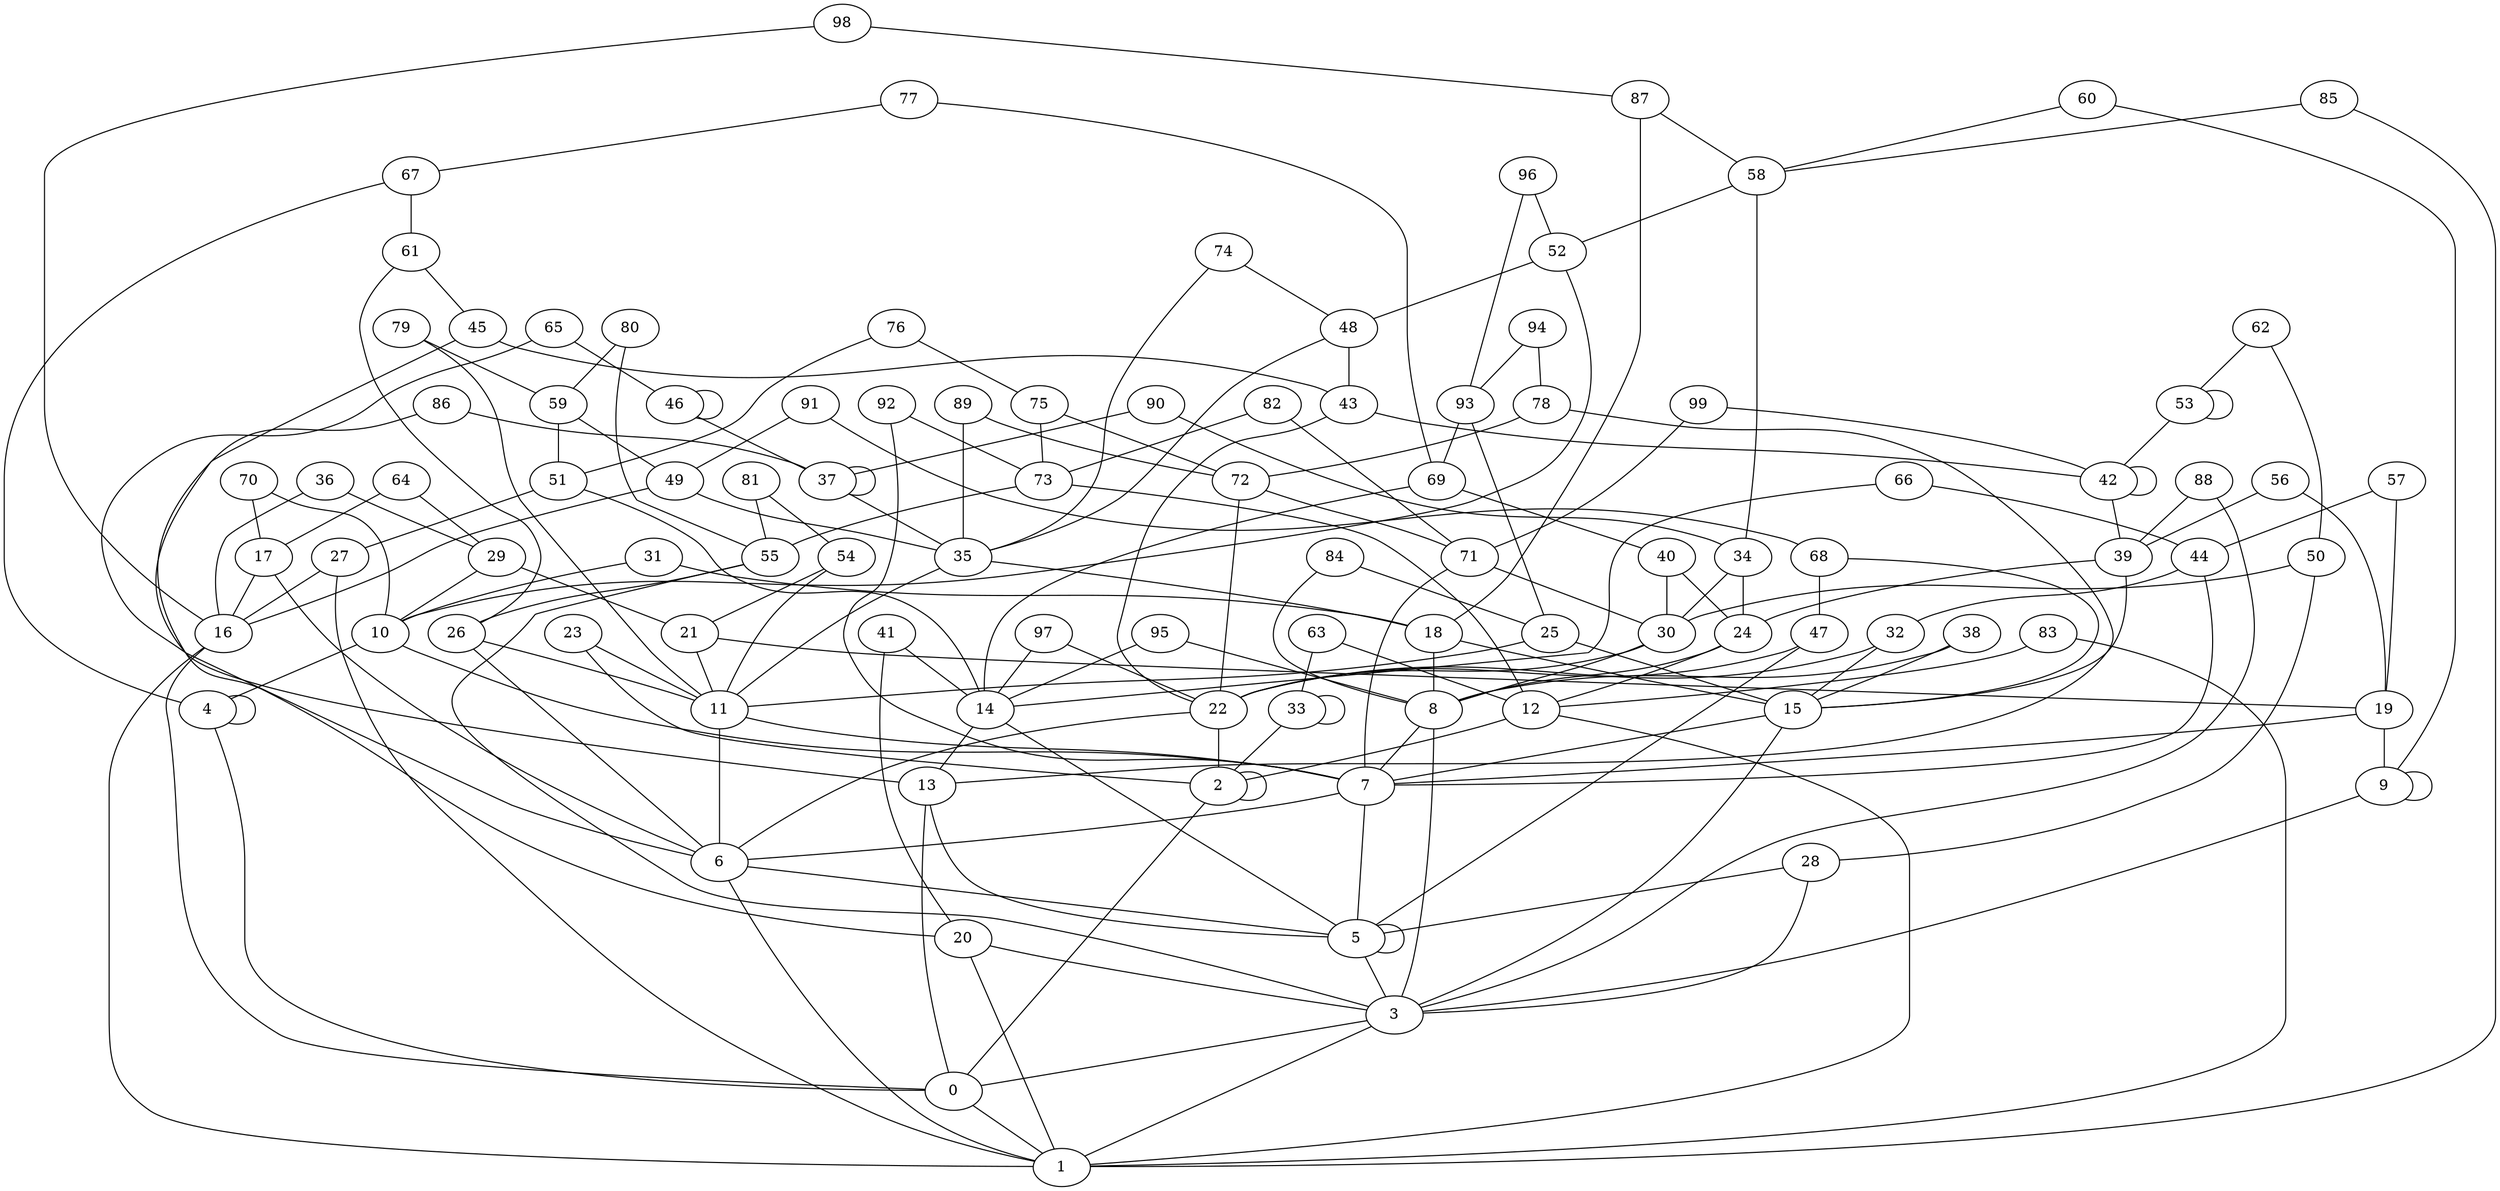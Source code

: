 graph G {
    "48" -- "43";
    "93" -- "25";
    "53" -- "53";
    "86" -- "20";
    "77" -- "69";
    "44" -- "32";
    "22" -- "2";
    "6" -- "1";
    "83" -- "1";
    "68" -- "47";
    "82" -- "73";
    "58" -- "52";
    "24" -- "8";
    "7" -- "6";
    "5" -- "5";
    "45" -- "13";
    "80" -- "55";
    "64" -- "17";
    "83" -- "12";
    "19" -- "7";
    "47" -- "5";
    "75" -- "73";
    "61" -- "45";
    "4" -- "0";
    "93" -- "69";
    "89" -- "72";
    "10" -- "4";
    "35" -- "18";
    "39" -- "24";
    "70" -- "10";
    "62" -- "53";
    "21" -- "11";
    "38" -- "8";
    "26" -- "6";
    "58" -- "34";
    "0" -- "1";
    "12" -- "1";
    "42" -- "42";
    "44" -- "7";
    "87" -- "58";
    "9" -- "9";
    "59" -- "51";
    "84" -- "8";
    "14" -- "5";
    "18" -- "8";
    "42" -- "39";
    "46" -- "46";
    "29" -- "10";
    "19" -- "9";
    "8" -- "7";
    "32" -- "22";
    "66" -- "44";
    "74" -- "48";
    "88" -- "39";
    "35" -- "11";
    "91" -- "68";
    "65" -- "46";
    "28" -- "3";
    "12" -- "2";
    "52" -- "10";
    "15" -- "7";
    "55" -- "3";
    "16" -- "1";
    "92" -- "73";
    "24" -- "12";
    "23" -- "2";
    "72" -- "22";
    "67" -- "4";
    "2" -- "2";
    "31" -- "18";
    "45" -- "43";
    "25" -- "15";
    "11" -- "6";
    "77" -- "67";
    "57" -- "44";
    "60" -- "58";
    "71" -- "7";
    "73" -- "55";
    "26" -- "11";
    "62" -- "50";
    "76" -- "75";
    "99" -- "42";
    "5" -- "3";
    "87" -- "18";
    "40" -- "24";
    "95" -- "14";
    "37" -- "37";
    "55" -- "26";
    "7" -- "5";
    "33" -- "2";
    "96" -- "52";
    "96" -- "93";
    "90" -- "37";
    "43" -- "22";
    "36" -- "29";
    "25" -- "11";
    "33" -- "33";
    "2" -- "0";
    "30" -- "22";
    "15" -- "3";
    "3" -- "1";
    "43" -- "42";
    "94" -- "78";
    "61" -- "26";
    "74" -- "35";
    "32" -- "15";
    "13" -- "5";
    "80" -- "59";
    "53" -- "42";
    "11" -- "7";
    "17" -- "6";
    "66" -- "14";
    "20" -- "1";
    "63" -- "33";
    "17" -- "16";
    "78" -- "72";
    "36" -- "16";
    "51" -- "14";
    "78" -- "13";
    "81" -- "54";
    "98" -- "16";
    "95" -- "8";
    "46" -- "37";
    "34" -- "24";
    "39" -- "15";
    "91" -- "49";
    "71" -- "30";
    "21" -- "19";
    "31" -- "10";
    "75" -- "72";
    "34" -- "30";
    "60" -- "9";
    "97" -- "14";
    "9" -- "3";
    "57" -- "19";
    "76" -- "51";
    "49" -- "35";
    "88" -- "3";
    "50" -- "28";
    "99" -- "71";
    "89" -- "35";
    "70" -- "17";
    "69" -- "14";
    "79" -- "59";
    "47" -- "22";
    "29" -- "21";
    "40" -- "30";
    "56" -- "39";
    "27" -- "16";
    "68" -- "15";
    "92" -- "7";
    "41" -- "14";
    "50" -- "30";
    "72" -- "71";
    "49" -- "16";
    "81" -- "55";
    "6" -- "5";
    "54" -- "21";
    "23" -- "11";
    "16" -- "0";
    "67" -- "61";
    "86" -- "37";
    "3" -- "0";
    "59" -- "49";
    "37" -- "35";
    "85" -- "58";
    "65" -- "6";
    "4" -- "4";
    "20" -- "3";
    "51" -- "27";
    "63" -- "12";
    "10" -- "7";
    "18" -- "15";
    "22" -- "6";
    "52" -- "48";
    "79" -- "11";
    "84" -- "25";
    "85" -- "1";
    "94" -- "93";
    "54" -- "11";
    "64" -- "29";
    "82" -- "71";
    "30" -- "8";
    "38" -- "15";
    "98" -- "87";
    "41" -- "20";
    "28" -- "5";
    "97" -- "22";
    "73" -- "12";
    "14" -- "13";
    "27" -- "1";
    "13" -- "0";
    "8" -- "3";
    "56" -- "19";
    "48" -- "35";
    "69" -- "40";
    "90" -- "34";
}
